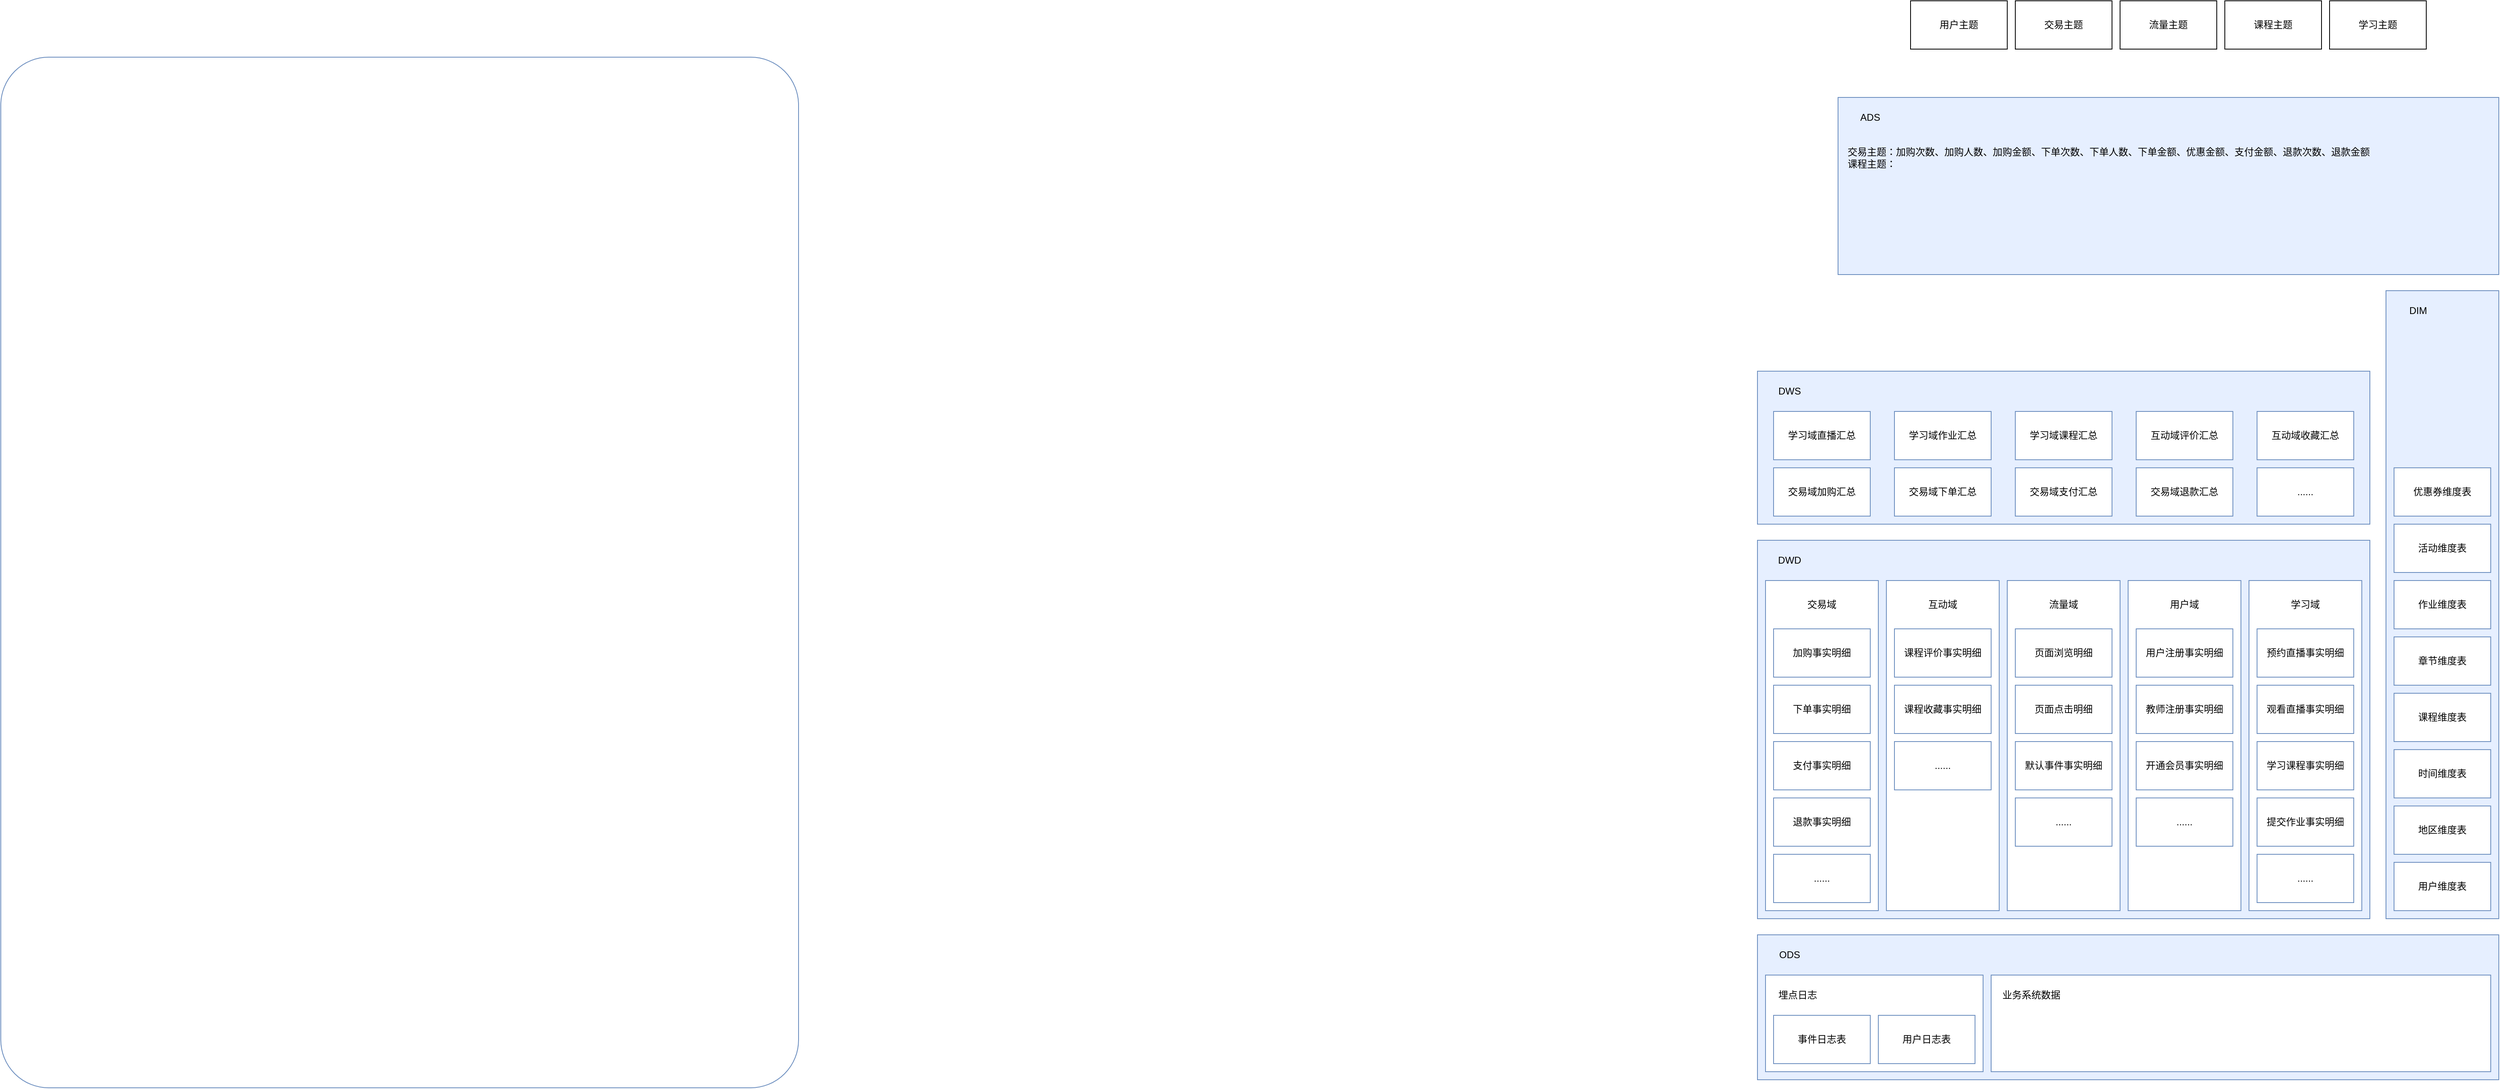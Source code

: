 <mxfile version="21.3.7" type="github">
  <diagram name="第 1 页" id="O_QHGvnCZH730tNBmOar">
    <mxGraphModel dx="3676" dy="1786" grid="1" gridSize="10" guides="1" tooltips="1" connect="1" arrows="1" fold="1" page="1" pageScale="1" pageWidth="827" pageHeight="1169" math="0" shadow="0">
      <root>
        <mxCell id="0" />
        <mxCell id="1" parent="0" />
        <mxCell id="saVYviV8NVjSQybobaWA-1" value="" style="rounded=1;whiteSpace=wrap;html=1;fillColor=none;glass=0;strokeColor=#6C8EBF;arcSize=6;" parent="1" vertex="1">
          <mxGeometry x="-2020" y="-450" width="990" height="1280" as="geometry" />
        </mxCell>
        <mxCell id="saVYviV8NVjSQybobaWA-2" value="" style="rounded=0;whiteSpace=wrap;html=1;fillColor=#E6EFFF;strokeColor=#6C8EBF;" parent="1" vertex="1">
          <mxGeometry x="160" y="640" width="920" height="180" as="geometry" />
        </mxCell>
        <mxCell id="saVYviV8NVjSQybobaWA-3" value="" style="rounded=0;whiteSpace=wrap;html=1;strokeColor=#6C8EBF;" parent="1" vertex="1">
          <mxGeometry x="170" y="690" width="270" height="120" as="geometry" />
        </mxCell>
        <mxCell id="saVYviV8NVjSQybobaWA-4" value="事件日志表" style="rounded=0;whiteSpace=wrap;html=1;strokeColor=#6C8EBF;" parent="1" vertex="1">
          <mxGeometry x="180" y="740" width="120" height="60" as="geometry" />
        </mxCell>
        <mxCell id="saVYviV8NVjSQybobaWA-5" value="用户日志表" style="rounded=0;whiteSpace=wrap;html=1;strokeColor=#6C8EBF;" parent="1" vertex="1">
          <mxGeometry x="310" y="740" width="120" height="60" as="geometry" />
        </mxCell>
        <mxCell id="saVYviV8NVjSQybobaWA-6" value="埋点日志" style="text;html=1;strokeColor=none;fillColor=none;align=center;verticalAlign=middle;whiteSpace=wrap;rounded=0;" parent="1" vertex="1">
          <mxGeometry x="180" y="700" width="60" height="30" as="geometry" />
        </mxCell>
        <mxCell id="saVYviV8NVjSQybobaWA-7" value="" style="rounded=0;whiteSpace=wrap;html=1;strokeColor=#6C8EBF;" parent="1" vertex="1">
          <mxGeometry x="450" y="690" width="620" height="120" as="geometry" />
        </mxCell>
        <mxCell id="saVYviV8NVjSQybobaWA-8" value="ODS" style="text;html=1;strokeColor=none;fillColor=none;align=center;verticalAlign=middle;whiteSpace=wrap;rounded=0;" parent="1" vertex="1">
          <mxGeometry x="170" y="650" width="60" height="30" as="geometry" />
        </mxCell>
        <mxCell id="saVYviV8NVjSQybobaWA-10" value="业务系统数据" style="text;html=1;strokeColor=none;fillColor=none;align=center;verticalAlign=middle;whiteSpace=wrap;rounded=0;" parent="1" vertex="1">
          <mxGeometry x="460" y="700" width="80" height="30" as="geometry" />
        </mxCell>
        <mxCell id="saVYviV8NVjSQybobaWA-11" value="" style="rounded=0;whiteSpace=wrap;html=1;fillColor=#E6EFFF;strokeColor=#6c8ebf;" parent="1" vertex="1">
          <mxGeometry x="160" y="150" width="760" height="470" as="geometry" />
        </mxCell>
        <mxCell id="saVYviV8NVjSQybobaWA-13" value="" style="rounded=0;whiteSpace=wrap;html=1;fillColor=#E6EFFF;strokeColor=#6c8ebf;" parent="1" vertex="1">
          <mxGeometry x="940" y="-160" width="140" height="780" as="geometry" />
        </mxCell>
        <mxCell id="saVYviV8NVjSQybobaWA-14" value="DIM" style="text;html=1;strokeColor=none;fillColor=none;align=center;verticalAlign=middle;whiteSpace=wrap;rounded=0;" parent="1" vertex="1">
          <mxGeometry x="950" y="-150" width="60" height="30" as="geometry" />
        </mxCell>
        <mxCell id="saVYviV8NVjSQybobaWA-21" value="用户维度表" style="rounded=0;whiteSpace=wrap;html=1;strokeColor=#6C8EBF;" parent="1" vertex="1">
          <mxGeometry x="950" y="550" width="120" height="60" as="geometry" />
        </mxCell>
        <mxCell id="saVYviV8NVjSQybobaWA-22" value="课程维度表" style="rounded=0;whiteSpace=wrap;html=1;strokeColor=#6C8EBF;" parent="1" vertex="1">
          <mxGeometry x="950" y="340" width="120" height="60" as="geometry" />
        </mxCell>
        <mxCell id="saVYviV8NVjSQybobaWA-23" value="章节维度表" style="rounded=0;whiteSpace=wrap;html=1;strokeColor=#6C8EBF;" parent="1" vertex="1">
          <mxGeometry x="950" y="270" width="120" height="60" as="geometry" />
        </mxCell>
        <mxCell id="saVYviV8NVjSQybobaWA-25" value="优惠券维度表" style="rounded=0;whiteSpace=wrap;html=1;strokeColor=#6C8EBF;" parent="1" vertex="1">
          <mxGeometry x="950" y="60" width="120" height="60" as="geometry" />
        </mxCell>
        <mxCell id="saVYviV8NVjSQybobaWA-26" value="活动维度表" style="rounded=0;whiteSpace=wrap;html=1;strokeColor=#6C8EBF;" parent="1" vertex="1">
          <mxGeometry x="950" y="130" width="120" height="60" as="geometry" />
        </mxCell>
        <mxCell id="saVYviV8NVjSQybobaWA-27" value="地区维度表" style="rounded=0;whiteSpace=wrap;html=1;strokeColor=#6C8EBF;" parent="1" vertex="1">
          <mxGeometry x="950" y="480" width="120" height="60" as="geometry" />
        </mxCell>
        <mxCell id="saVYviV8NVjSQybobaWA-28" value="时间维度表" style="rounded=0;whiteSpace=wrap;html=1;strokeColor=#6C8EBF;" parent="1" vertex="1">
          <mxGeometry x="950" y="410" width="120" height="60" as="geometry" />
        </mxCell>
        <mxCell id="saVYviV8NVjSQybobaWA-30" value="作业维度表" style="rounded=0;whiteSpace=wrap;html=1;strokeColor=#6C8EBF;" parent="1" vertex="1">
          <mxGeometry x="950" y="200" width="120" height="60" as="geometry" />
        </mxCell>
        <mxCell id="saVYviV8NVjSQybobaWA-34" value="流量主题" style="rounded=0;whiteSpace=wrap;html=1;" parent="1" vertex="1">
          <mxGeometry x="610" y="-520" width="120" height="60" as="geometry" />
        </mxCell>
        <mxCell id="saVYviV8NVjSQybobaWA-35" value="用户主题" style="rounded=0;whiteSpace=wrap;html=1;" parent="1" vertex="1">
          <mxGeometry x="350" y="-520" width="120" height="60" as="geometry" />
        </mxCell>
        <mxCell id="saVYviV8NVjSQybobaWA-36" value="课程主题" style="rounded=0;whiteSpace=wrap;html=1;" parent="1" vertex="1">
          <mxGeometry x="740" y="-520" width="120" height="60" as="geometry" />
        </mxCell>
        <mxCell id="saVYviV8NVjSQybobaWA-39" value="交易主题" style="rounded=0;whiteSpace=wrap;html=1;" parent="1" vertex="1">
          <mxGeometry x="480" y="-520" width="120" height="60" as="geometry" />
        </mxCell>
        <mxCell id="saVYviV8NVjSQybobaWA-41" value="学习主题" style="rounded=0;whiteSpace=wrap;html=1;" parent="1" vertex="1">
          <mxGeometry x="870" y="-520" width="120" height="60" as="geometry" />
        </mxCell>
        <mxCell id="saVYviV8NVjSQybobaWA-87" value="DWD" style="text;html=1;strokeColor=none;fillColor=none;align=center;verticalAlign=middle;whiteSpace=wrap;rounded=0;" parent="1" vertex="1">
          <mxGeometry x="170" y="160" width="60" height="30" as="geometry" />
        </mxCell>
        <mxCell id="saVYviV8NVjSQybobaWA-106" value="" style="rounded=0;whiteSpace=wrap;html=1;strokeColor=#6C8EBF;" parent="1" vertex="1">
          <mxGeometry x="770" y="200" width="140" height="410" as="geometry" />
        </mxCell>
        <mxCell id="saVYviV8NVjSQybobaWA-88" value="" style="rounded=0;whiteSpace=wrap;html=1;strokeColor=#6C8EBF;fillColor=#E6EFFF;" parent="1" vertex="1">
          <mxGeometry x="160" y="-60" width="760" height="190" as="geometry" />
        </mxCell>
        <mxCell id="saVYviV8NVjSQybobaWA-89" value="DWS" style="text;html=1;strokeColor=none;fillColor=none;align=center;verticalAlign=middle;whiteSpace=wrap;rounded=0;" parent="1" vertex="1">
          <mxGeometry x="170" y="-50" width="60" height="30" as="geometry" />
        </mxCell>
        <mxCell id="saVYviV8NVjSQybobaWA-90" value="交易域加购汇总" style="rounded=0;whiteSpace=wrap;html=1;strokeColor=#6C8EBF;" parent="1" vertex="1">
          <mxGeometry x="180" y="60" width="120" height="60" as="geometry" />
        </mxCell>
        <mxCell id="saVYviV8NVjSQybobaWA-91" value="学习域直播汇总" style="rounded=0;whiteSpace=wrap;html=1;strokeColor=#6C8EBF;" parent="1" vertex="1">
          <mxGeometry x="180" y="-10" width="120" height="60" as="geometry" />
        </mxCell>
        <mxCell id="saVYviV8NVjSQybobaWA-92" value="交易域下单汇总" style="rounded=0;whiteSpace=wrap;html=1;strokeColor=#6C8EBF;" parent="1" vertex="1">
          <mxGeometry x="330" y="60" width="120" height="60" as="geometry" />
        </mxCell>
        <mxCell id="saVYviV8NVjSQybobaWA-93" value="" style="rounded=0;whiteSpace=wrap;html=1;strokeColor=#6C8EBF;fillColor=#E6EFFF;" parent="1" vertex="1">
          <mxGeometry x="260" y="-400" width="820" height="220" as="geometry" />
        </mxCell>
        <mxCell id="saVYviV8NVjSQybobaWA-94" value="ADS" style="text;html=1;strokeColor=none;fillColor=none;align=center;verticalAlign=middle;whiteSpace=wrap;rounded=0;" parent="1" vertex="1">
          <mxGeometry x="270" y="-390" width="60" height="30" as="geometry" />
        </mxCell>
        <mxCell id="saVYviV8NVjSQybobaWA-99" value="交易域支付汇总" style="rounded=0;whiteSpace=wrap;html=1;strokeColor=#6C8EBF;" parent="1" vertex="1">
          <mxGeometry x="480" y="60" width="120" height="60" as="geometry" />
        </mxCell>
        <mxCell id="saVYviV8NVjSQybobaWA-100" value="......" style="rounded=0;whiteSpace=wrap;html=1;strokeColor=#6C8EBF;" parent="1" vertex="1">
          <mxGeometry x="780" y="60" width="120" height="60" as="geometry" />
        </mxCell>
        <mxCell id="saVYviV8NVjSQybobaWA-101" value="学习域作业汇总" style="rounded=0;whiteSpace=wrap;html=1;strokeColor=#6C8EBF;" parent="1" vertex="1">
          <mxGeometry x="330" y="-10" width="120" height="60" as="geometry" />
        </mxCell>
        <mxCell id="saVYviV8NVjSQybobaWA-102" value="学习域课程汇总" style="rounded=0;whiteSpace=wrap;html=1;strokeColor=#6C8EBF;" parent="1" vertex="1">
          <mxGeometry x="480" y="-10" width="120" height="60" as="geometry" />
        </mxCell>
        <mxCell id="saVYviV8NVjSQybobaWA-104" value="交易主题：加购次数、加购人数、加购金额、下单次数、下单人数、下单金额、优惠金额、支付金额、退款次数、退款金额&lt;br&gt;课程主题：" style="text;html=1;strokeColor=none;fillColor=none;align=left;verticalAlign=middle;whiteSpace=wrap;rounded=0;" parent="1" vertex="1">
          <mxGeometry x="270" y="-360" width="800" height="70" as="geometry" />
        </mxCell>
        <mxCell id="saVYviV8NVjSQybobaWA-107" value="学习域" style="text;html=1;strokeColor=none;fillColor=none;align=center;verticalAlign=middle;whiteSpace=wrap;rounded=0;" parent="1" vertex="1">
          <mxGeometry x="810" y="215" width="60" height="30" as="geometry" />
        </mxCell>
        <mxCell id="saVYviV8NVjSQybobaWA-60" value="预约直播事实明细" style="rounded=0;whiteSpace=wrap;html=1;strokeColor=#6C8EBF;" parent="1" vertex="1">
          <mxGeometry x="780" y="260" width="120" height="60" as="geometry" />
        </mxCell>
        <mxCell id="saVYviV8NVjSQybobaWA-69" value="观看直播事实明细" style="rounded=0;whiteSpace=wrap;html=1;strokeColor=#6C8EBF;" parent="1" vertex="1">
          <mxGeometry x="780" y="330" width="120" height="60" as="geometry" />
        </mxCell>
        <mxCell id="saVYviV8NVjSQybobaWA-72" value="提交作业事实明细" style="rounded=0;whiteSpace=wrap;html=1;strokeColor=#6C8EBF;" parent="1" vertex="1">
          <mxGeometry x="780" y="470" width="120" height="60" as="geometry" />
        </mxCell>
        <mxCell id="saVYviV8NVjSQybobaWA-74" value="学习课程事实明细" style="rounded=0;whiteSpace=wrap;html=1;strokeColor=#6C8EBF;" parent="1" vertex="1">
          <mxGeometry x="780" y="400" width="120" height="60" as="geometry" />
        </mxCell>
        <mxCell id="saVYviV8NVjSQybobaWA-73" value="......" style="rounded=0;whiteSpace=wrap;html=1;strokeColor=#6C8EBF;" parent="1" vertex="1">
          <mxGeometry x="780" y="540" width="120" height="60" as="geometry" />
        </mxCell>
        <mxCell id="wcvfJDTOzy3qHPwnN3P7-1" value="" style="rounded=0;whiteSpace=wrap;html=1;strokeColor=#6C8EBF;" vertex="1" parent="1">
          <mxGeometry x="620" y="200" width="140" height="410" as="geometry" />
        </mxCell>
        <mxCell id="wcvfJDTOzy3qHPwnN3P7-2" value="用户域" style="text;html=1;strokeColor=none;fillColor=none;align=center;verticalAlign=middle;whiteSpace=wrap;rounded=0;" vertex="1" parent="1">
          <mxGeometry x="660" y="215" width="60" height="30" as="geometry" />
        </mxCell>
        <mxCell id="saVYviV8NVjSQybobaWA-59" value="用户注册事实明细" style="rounded=0;whiteSpace=wrap;html=1;strokeColor=#6C8EBF;" parent="1" vertex="1">
          <mxGeometry x="630" y="260" width="120" height="60" as="geometry" />
        </mxCell>
        <mxCell id="saVYviV8NVjSQybobaWA-70" value="教师注册事实明细" style="rounded=0;whiteSpace=wrap;html=1;strokeColor=#6C8EBF;" parent="1" vertex="1">
          <mxGeometry x="630" y="330" width="120" height="60" as="geometry" />
        </mxCell>
        <mxCell id="saVYviV8NVjSQybobaWA-71" value="......" style="rounded=0;whiteSpace=wrap;html=1;strokeColor=#6C8EBF;" parent="1" vertex="1">
          <mxGeometry x="630" y="470" width="120" height="60" as="geometry" />
        </mxCell>
        <mxCell id="wcvfJDTOzy3qHPwnN3P7-4" value="" style="rounded=0;whiteSpace=wrap;html=1;strokeColor=#6C8EBF;" vertex="1" parent="1">
          <mxGeometry x="470" y="200" width="140" height="410" as="geometry" />
        </mxCell>
        <mxCell id="wcvfJDTOzy3qHPwnN3P7-5" value="流量域" style="text;html=1;strokeColor=none;fillColor=none;align=center;verticalAlign=middle;whiteSpace=wrap;rounded=0;" vertex="1" parent="1">
          <mxGeometry x="510" y="215" width="60" height="30" as="geometry" />
        </mxCell>
        <mxCell id="saVYviV8NVjSQybobaWA-66" value="页面点击明细" style="rounded=0;whiteSpace=wrap;html=1;strokeColor=#6C8EBF;" parent="1" vertex="1">
          <mxGeometry x="480" y="330" width="120" height="60" as="geometry" />
        </mxCell>
        <mxCell id="saVYviV8NVjSQybobaWA-50" value="默认事件事实明细" style="rounded=0;whiteSpace=wrap;html=1;strokeColor=#6C8EBF;" parent="1" vertex="1">
          <mxGeometry x="480" y="400" width="120" height="60" as="geometry" />
        </mxCell>
        <mxCell id="saVYviV8NVjSQybobaWA-63" value="页面浏览明细" style="rounded=0;whiteSpace=wrap;html=1;strokeColor=#6C8EBF;" parent="1" vertex="1">
          <mxGeometry x="480" y="260" width="120" height="60" as="geometry" />
        </mxCell>
        <mxCell id="wcvfJDTOzy3qHPwnN3P7-7" value="" style="rounded=0;whiteSpace=wrap;html=1;strokeColor=#6C8EBF;" vertex="1" parent="1">
          <mxGeometry x="320" y="200" width="140" height="410" as="geometry" />
        </mxCell>
        <mxCell id="wcvfJDTOzy3qHPwnN3P7-8" value="互动域" style="text;html=1;strokeColor=none;fillColor=none;align=center;verticalAlign=middle;whiteSpace=wrap;rounded=0;" vertex="1" parent="1">
          <mxGeometry x="360" y="215" width="60" height="30" as="geometry" />
        </mxCell>
        <mxCell id="saVYviV8NVjSQybobaWA-67" value="课程评价事实明细" style="rounded=0;whiteSpace=wrap;html=1;strokeColor=#6C8EBF;" parent="1" vertex="1">
          <mxGeometry x="330" y="260" width="120" height="60" as="geometry" />
        </mxCell>
        <mxCell id="saVYviV8NVjSQybobaWA-62" value="课程收藏事实明细" style="rounded=0;whiteSpace=wrap;html=1;strokeColor=#6C8EBF;" parent="1" vertex="1">
          <mxGeometry x="330" y="330" width="120" height="60" as="geometry" />
        </mxCell>
        <mxCell id="wcvfJDTOzy3qHPwnN3P7-9" value="" style="rounded=0;whiteSpace=wrap;html=1;strokeColor=#6C8EBF;" vertex="1" parent="1">
          <mxGeometry x="170" y="200" width="140" height="410" as="geometry" />
        </mxCell>
        <mxCell id="wcvfJDTOzy3qHPwnN3P7-10" value="......" style="rounded=0;whiteSpace=wrap;html=1;strokeColor=#6C8EBF;" vertex="1" parent="1">
          <mxGeometry x="480" y="470" width="120" height="60" as="geometry" />
        </mxCell>
        <mxCell id="wcvfJDTOzy3qHPwnN3P7-11" value="交易域" style="text;html=1;strokeColor=none;fillColor=none;align=center;verticalAlign=middle;whiteSpace=wrap;rounded=0;" vertex="1" parent="1">
          <mxGeometry x="210" y="215" width="60" height="30" as="geometry" />
        </mxCell>
        <mxCell id="saVYviV8NVjSQybobaWA-64" value="交易域加购事实明细" style="rounded=0;whiteSpace=wrap;html=1;strokeColor=#6C8EBF;" parent="1" vertex="1">
          <mxGeometry x="180" y="260" width="120" height="60" as="geometry" />
        </mxCell>
        <mxCell id="saVYviV8NVjSQybobaWA-65" value="下单事实明细" style="rounded=0;whiteSpace=wrap;html=1;strokeColor=#6C8EBF;" parent="1" vertex="1">
          <mxGeometry x="180" y="330" width="120" height="60" as="geometry" />
        </mxCell>
        <mxCell id="saVYviV8NVjSQybobaWA-18" value="支付事实明细" style="rounded=0;whiteSpace=wrap;html=1;strokeColor=#6C8EBF;" parent="1" vertex="1">
          <mxGeometry x="180" y="400" width="120" height="60" as="geometry" />
        </mxCell>
        <mxCell id="saVYviV8NVjSQybobaWA-24" value="退款事实明细" style="rounded=0;whiteSpace=wrap;html=1;strokeColor=#6C8EBF;" parent="1" vertex="1">
          <mxGeometry x="180" y="470" width="120" height="60" as="geometry" />
        </mxCell>
        <mxCell id="wcvfJDTOzy3qHPwnN3P7-13" value="......" style="rounded=0;whiteSpace=wrap;html=1;strokeColor=#6C8EBF;" vertex="1" parent="1">
          <mxGeometry x="180" y="540" width="120" height="60" as="geometry" />
        </mxCell>
        <mxCell id="wcvfJDTOzy3qHPwnN3P7-14" value="......" style="rounded=0;whiteSpace=wrap;html=1;strokeColor=#6C8EBF;" vertex="1" parent="1">
          <mxGeometry x="330" y="400" width="120" height="60" as="geometry" />
        </mxCell>
        <mxCell id="wcvfJDTOzy3qHPwnN3P7-16" value="加购事实明细" style="rounded=0;whiteSpace=wrap;html=1;strokeColor=#6C8EBF;" vertex="1" parent="1">
          <mxGeometry x="180" y="260" width="120" height="60" as="geometry" />
        </mxCell>
        <mxCell id="wcvfJDTOzy3qHPwnN3P7-22" value="开通会员事实明细" style="rounded=0;whiteSpace=wrap;html=1;strokeColor=#6C8EBF;" vertex="1" parent="1">
          <mxGeometry x="630" y="400" width="120" height="60" as="geometry" />
        </mxCell>
        <mxCell id="wcvfJDTOzy3qHPwnN3P7-23" value="交易域退款汇总" style="rounded=0;whiteSpace=wrap;html=1;strokeColor=#6C8EBF;" vertex="1" parent="1">
          <mxGeometry x="630" y="60" width="120" height="60" as="geometry" />
        </mxCell>
        <mxCell id="wcvfJDTOzy3qHPwnN3P7-24" value="互动域评价汇总" style="rounded=0;whiteSpace=wrap;html=1;strokeColor=#6C8EBF;" vertex="1" parent="1">
          <mxGeometry x="630" y="-10" width="120" height="60" as="geometry" />
        </mxCell>
        <mxCell id="wcvfJDTOzy3qHPwnN3P7-25" value="互动域收藏汇总" style="rounded=0;whiteSpace=wrap;html=1;strokeColor=#6C8EBF;" vertex="1" parent="1">
          <mxGeometry x="780" y="-10" width="120" height="60" as="geometry" />
        </mxCell>
      </root>
    </mxGraphModel>
  </diagram>
</mxfile>
